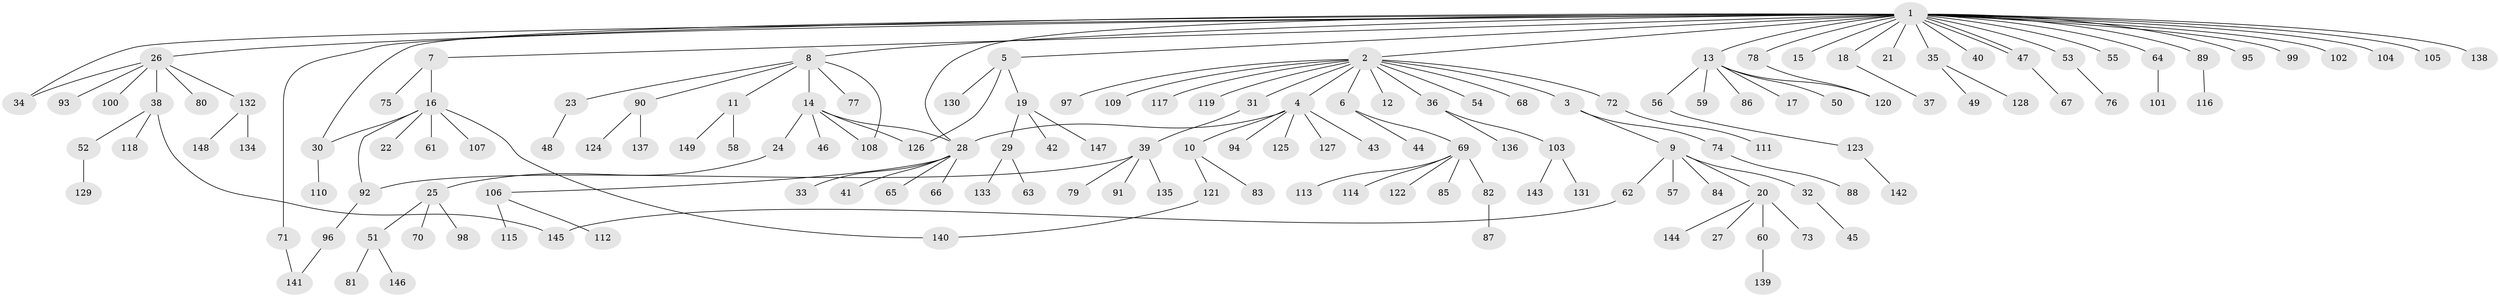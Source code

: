 // Generated by graph-tools (version 1.1) at 2025/49/03/09/25 03:49:55]
// undirected, 149 vertices, 160 edges
graph export_dot {
graph [start="1"]
  node [color=gray90,style=filled];
  1;
  2;
  3;
  4;
  5;
  6;
  7;
  8;
  9;
  10;
  11;
  12;
  13;
  14;
  15;
  16;
  17;
  18;
  19;
  20;
  21;
  22;
  23;
  24;
  25;
  26;
  27;
  28;
  29;
  30;
  31;
  32;
  33;
  34;
  35;
  36;
  37;
  38;
  39;
  40;
  41;
  42;
  43;
  44;
  45;
  46;
  47;
  48;
  49;
  50;
  51;
  52;
  53;
  54;
  55;
  56;
  57;
  58;
  59;
  60;
  61;
  62;
  63;
  64;
  65;
  66;
  67;
  68;
  69;
  70;
  71;
  72;
  73;
  74;
  75;
  76;
  77;
  78;
  79;
  80;
  81;
  82;
  83;
  84;
  85;
  86;
  87;
  88;
  89;
  90;
  91;
  92;
  93;
  94;
  95;
  96;
  97;
  98;
  99;
  100;
  101;
  102;
  103;
  104;
  105;
  106;
  107;
  108;
  109;
  110;
  111;
  112;
  113;
  114;
  115;
  116;
  117;
  118;
  119;
  120;
  121;
  122;
  123;
  124;
  125;
  126;
  127;
  128;
  129;
  130;
  131;
  132;
  133;
  134;
  135;
  136;
  137;
  138;
  139;
  140;
  141;
  142;
  143;
  144;
  145;
  146;
  147;
  148;
  149;
  1 -- 2;
  1 -- 5;
  1 -- 7;
  1 -- 8;
  1 -- 13;
  1 -- 15;
  1 -- 18;
  1 -- 21;
  1 -- 26;
  1 -- 28;
  1 -- 30;
  1 -- 34;
  1 -- 35;
  1 -- 40;
  1 -- 47;
  1 -- 47;
  1 -- 53;
  1 -- 55;
  1 -- 64;
  1 -- 71;
  1 -- 78;
  1 -- 89;
  1 -- 95;
  1 -- 99;
  1 -- 102;
  1 -- 104;
  1 -- 105;
  1 -- 138;
  2 -- 3;
  2 -- 4;
  2 -- 6;
  2 -- 12;
  2 -- 31;
  2 -- 36;
  2 -- 54;
  2 -- 68;
  2 -- 72;
  2 -- 97;
  2 -- 109;
  2 -- 117;
  2 -- 119;
  3 -- 9;
  3 -- 74;
  4 -- 10;
  4 -- 28;
  4 -- 43;
  4 -- 94;
  4 -- 125;
  4 -- 127;
  5 -- 19;
  5 -- 126;
  5 -- 130;
  6 -- 44;
  6 -- 69;
  7 -- 16;
  7 -- 75;
  8 -- 11;
  8 -- 14;
  8 -- 23;
  8 -- 77;
  8 -- 90;
  8 -- 108;
  9 -- 20;
  9 -- 32;
  9 -- 57;
  9 -- 62;
  9 -- 84;
  10 -- 83;
  10 -- 121;
  11 -- 58;
  11 -- 149;
  13 -- 17;
  13 -- 50;
  13 -- 56;
  13 -- 59;
  13 -- 86;
  13 -- 120;
  14 -- 24;
  14 -- 28;
  14 -- 46;
  14 -- 108;
  14 -- 126;
  16 -- 22;
  16 -- 30;
  16 -- 61;
  16 -- 92;
  16 -- 107;
  16 -- 140;
  18 -- 37;
  19 -- 29;
  19 -- 42;
  19 -- 147;
  20 -- 27;
  20 -- 60;
  20 -- 73;
  20 -- 144;
  23 -- 48;
  24 -- 25;
  25 -- 51;
  25 -- 70;
  25 -- 98;
  26 -- 34;
  26 -- 38;
  26 -- 80;
  26 -- 93;
  26 -- 100;
  26 -- 132;
  28 -- 33;
  28 -- 41;
  28 -- 65;
  28 -- 66;
  28 -- 106;
  29 -- 63;
  29 -- 133;
  30 -- 110;
  31 -- 39;
  32 -- 45;
  35 -- 49;
  35 -- 128;
  36 -- 103;
  36 -- 136;
  38 -- 52;
  38 -- 118;
  38 -- 145;
  39 -- 79;
  39 -- 91;
  39 -- 92;
  39 -- 135;
  47 -- 67;
  51 -- 81;
  51 -- 146;
  52 -- 129;
  53 -- 76;
  56 -- 123;
  60 -- 139;
  62 -- 145;
  64 -- 101;
  69 -- 82;
  69 -- 85;
  69 -- 113;
  69 -- 114;
  69 -- 122;
  71 -- 141;
  72 -- 111;
  74 -- 88;
  78 -- 120;
  82 -- 87;
  89 -- 116;
  90 -- 124;
  90 -- 137;
  92 -- 96;
  96 -- 141;
  103 -- 131;
  103 -- 143;
  106 -- 112;
  106 -- 115;
  121 -- 140;
  123 -- 142;
  132 -- 134;
  132 -- 148;
}
